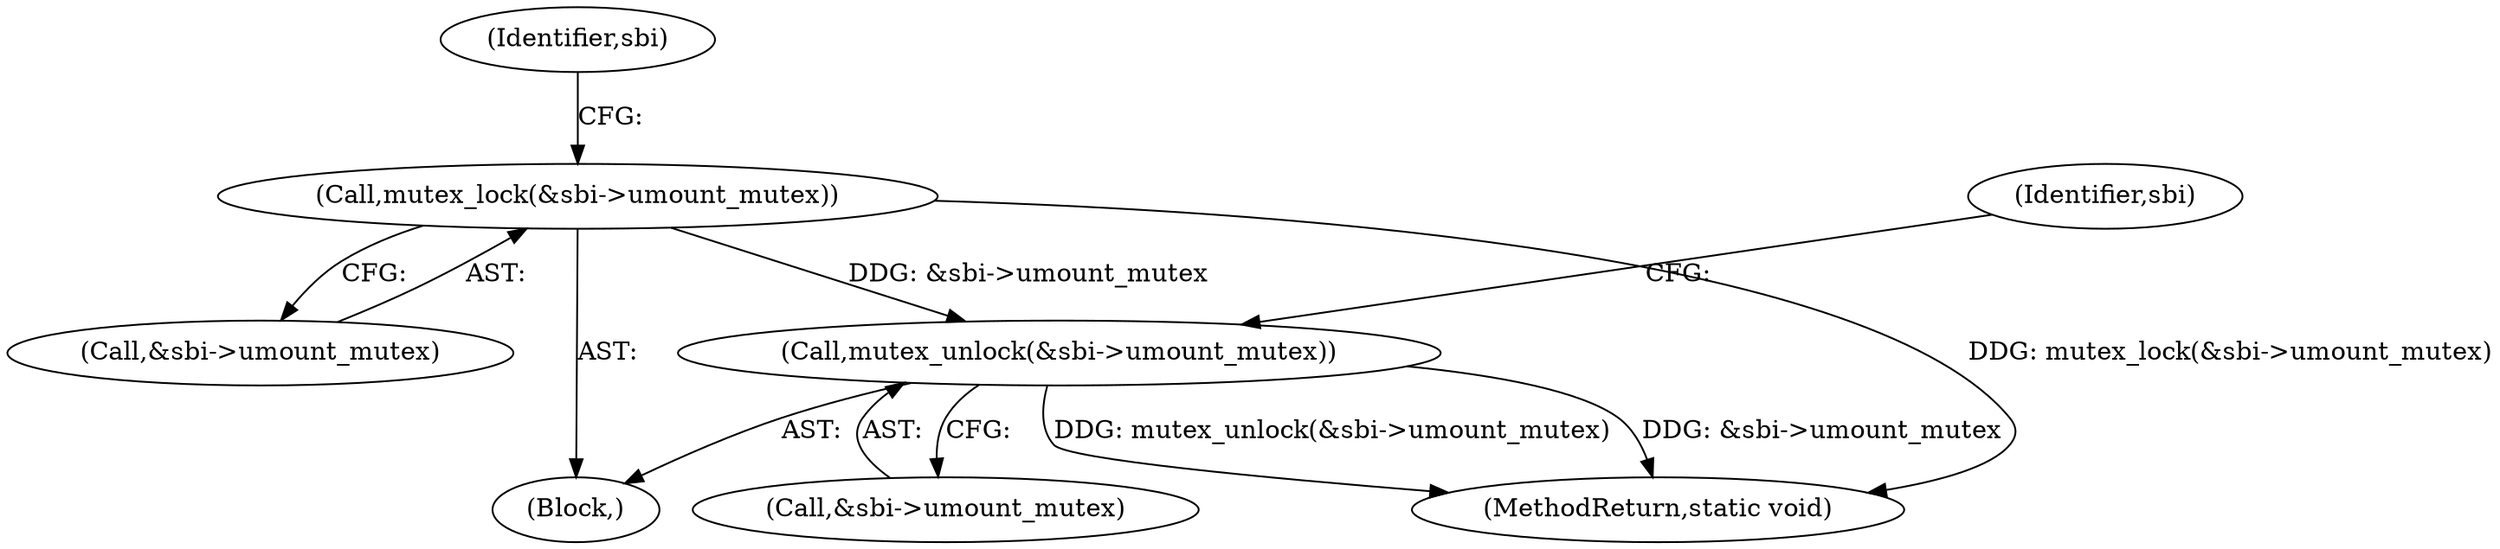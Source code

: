 digraph "0_linux_638164a2718f337ea224b747cf5977ef143166a4_1@API" {
"1000162" [label="(Call,mutex_unlock(&sbi->umount_mutex))"];
"1000118" [label="(Call,mutex_lock(&sbi->umount_mutex))"];
"1000118" [label="(Call,mutex_lock(&sbi->umount_mutex))"];
"1000162" [label="(Call,mutex_unlock(&sbi->umount_mutex))"];
"1000126" [label="(Identifier,sbi)"];
"1000163" [label="(Call,&sbi->umount_mutex)"];
"1000119" [label="(Call,&sbi->umount_mutex)"];
"1000109" [label="(Block,)"];
"1000244" [label="(MethodReturn,static void)"];
"1000168" [label="(Identifier,sbi)"];
"1000162" -> "1000109"  [label="AST: "];
"1000162" -> "1000163"  [label="CFG: "];
"1000163" -> "1000162"  [label="AST: "];
"1000168" -> "1000162"  [label="CFG: "];
"1000162" -> "1000244"  [label="DDG: &sbi->umount_mutex"];
"1000162" -> "1000244"  [label="DDG: mutex_unlock(&sbi->umount_mutex)"];
"1000118" -> "1000162"  [label="DDG: &sbi->umount_mutex"];
"1000118" -> "1000109"  [label="AST: "];
"1000118" -> "1000119"  [label="CFG: "];
"1000119" -> "1000118"  [label="AST: "];
"1000126" -> "1000118"  [label="CFG: "];
"1000118" -> "1000244"  [label="DDG: mutex_lock(&sbi->umount_mutex)"];
}
